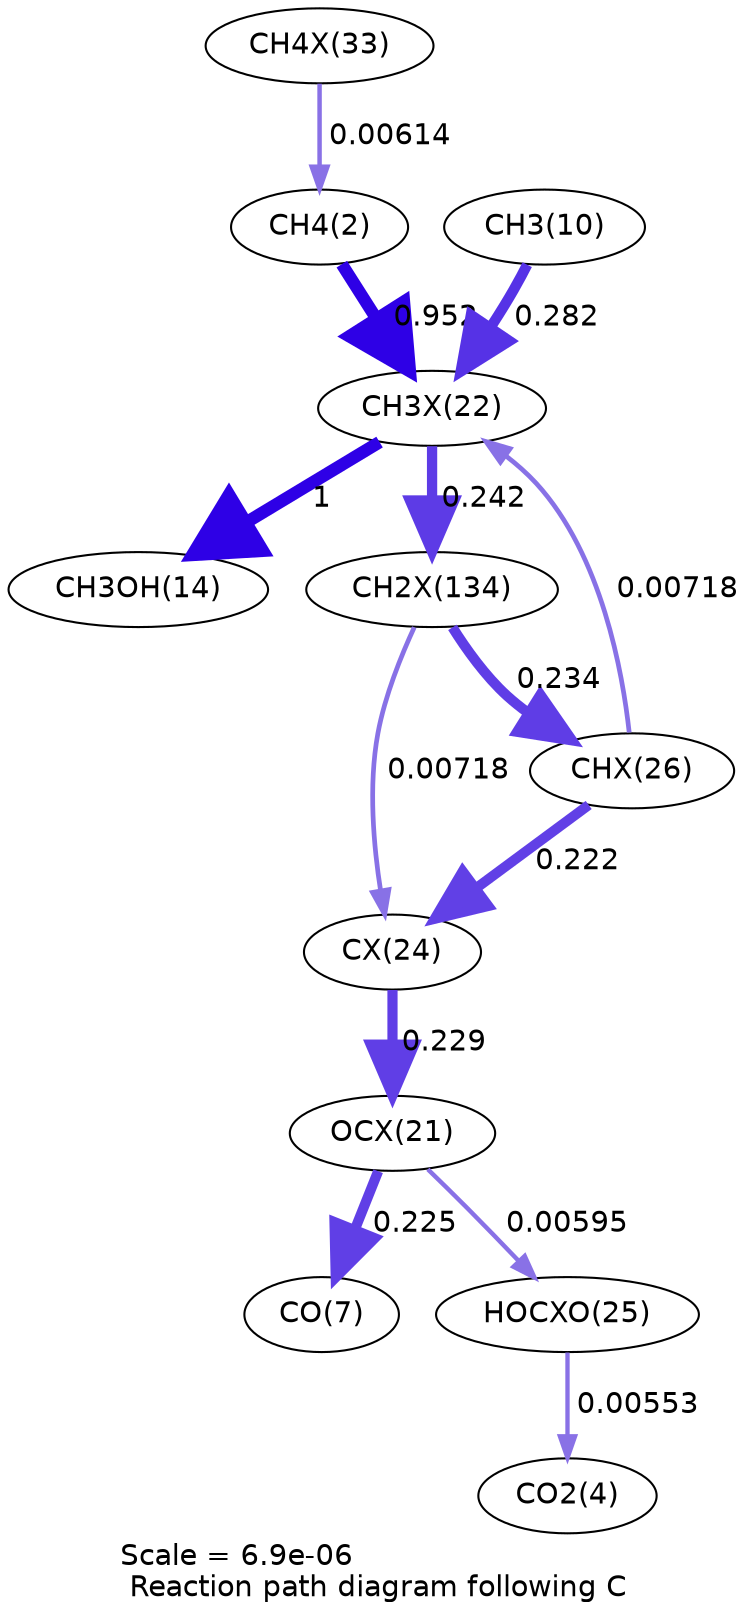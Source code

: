 digraph reaction_paths {
center=1;
s43 -> s4[fontname="Helvetica", penwidth=2.15, arrowsize=1.08, color="0.7, 0.506, 0.9"
, label=" 0.00614"];
s4 -> s37[fontname="Helvetica", penwidth=5.96, arrowsize=2.98, color="0.7, 1.45, 0.9"
, label=" 0.952"];
s12 -> s37[fontname="Helvetica", penwidth=5.04, arrowsize=2.52, color="0.7, 0.782, 0.9"
, label=" 0.282"];
s37 -> s16[fontname="Helvetica", penwidth=6, arrowsize=3, color="0.7, 1.5, 0.9"
, label=" 1"];
s37 -> s55[fontname="Helvetica", penwidth=4.93, arrowsize=2.46, color="0.7, 0.742, 0.9"
, label=" 0.242"];
s41 -> s37[fontname="Helvetica", penwidth=2.27, arrowsize=1.14, color="0.7, 0.507, 0.9"
, label=" 0.00718"];
s55 -> s41[fontname="Helvetica", penwidth=4.9, arrowsize=2.45, color="0.7, 0.734, 0.9"
, label=" 0.234"];
s55 -> s39[fontname="Helvetica", penwidth=2.27, arrowsize=1.14, color="0.7, 0.507, 0.9"
, label=" 0.00718"];
s41 -> s39[fontname="Helvetica", penwidth=4.86, arrowsize=2.43, color="0.7, 0.722, 0.9"
, label=" 0.222"];
s36 -> s9[fontname="Helvetica", penwidth=4.87, arrowsize=2.44, color="0.7, 0.725, 0.9"
, label=" 0.225"];
s36 -> s40[fontname="Helvetica", penwidth=2.13, arrowsize=1.07, color="0.7, 0.506, 0.9"
, label=" 0.00595"];
s39 -> s36[fontname="Helvetica", penwidth=4.89, arrowsize=2.44, color="0.7, 0.729, 0.9"
, label=" 0.229"];
s40 -> s6[fontname="Helvetica", penwidth=2.08, arrowsize=1.04, color="0.7, 0.506, 0.9"
, label=" 0.00553"];
s4 [ fontname="Helvetica", label="CH4(2)"];
s6 [ fontname="Helvetica", label="CO2(4)"];
s9 [ fontname="Helvetica", label="CO(7)"];
s12 [ fontname="Helvetica", label="CH3(10)"];
s16 [ fontname="Helvetica", label="CH3OH(14)"];
s36 [ fontname="Helvetica", label="OCX(21)"];
s37 [ fontname="Helvetica", label="CH3X(22)"];
s39 [ fontname="Helvetica", label="CX(24)"];
s40 [ fontname="Helvetica", label="HOCXO(25)"];
s41 [ fontname="Helvetica", label="CHX(26)"];
s43 [ fontname="Helvetica", label="CH4X(33)"];
s55 [ fontname="Helvetica", label="CH2X(134)"];
 label = "Scale = 6.9e-06\l Reaction path diagram following C";
 fontname = "Helvetica";
}
